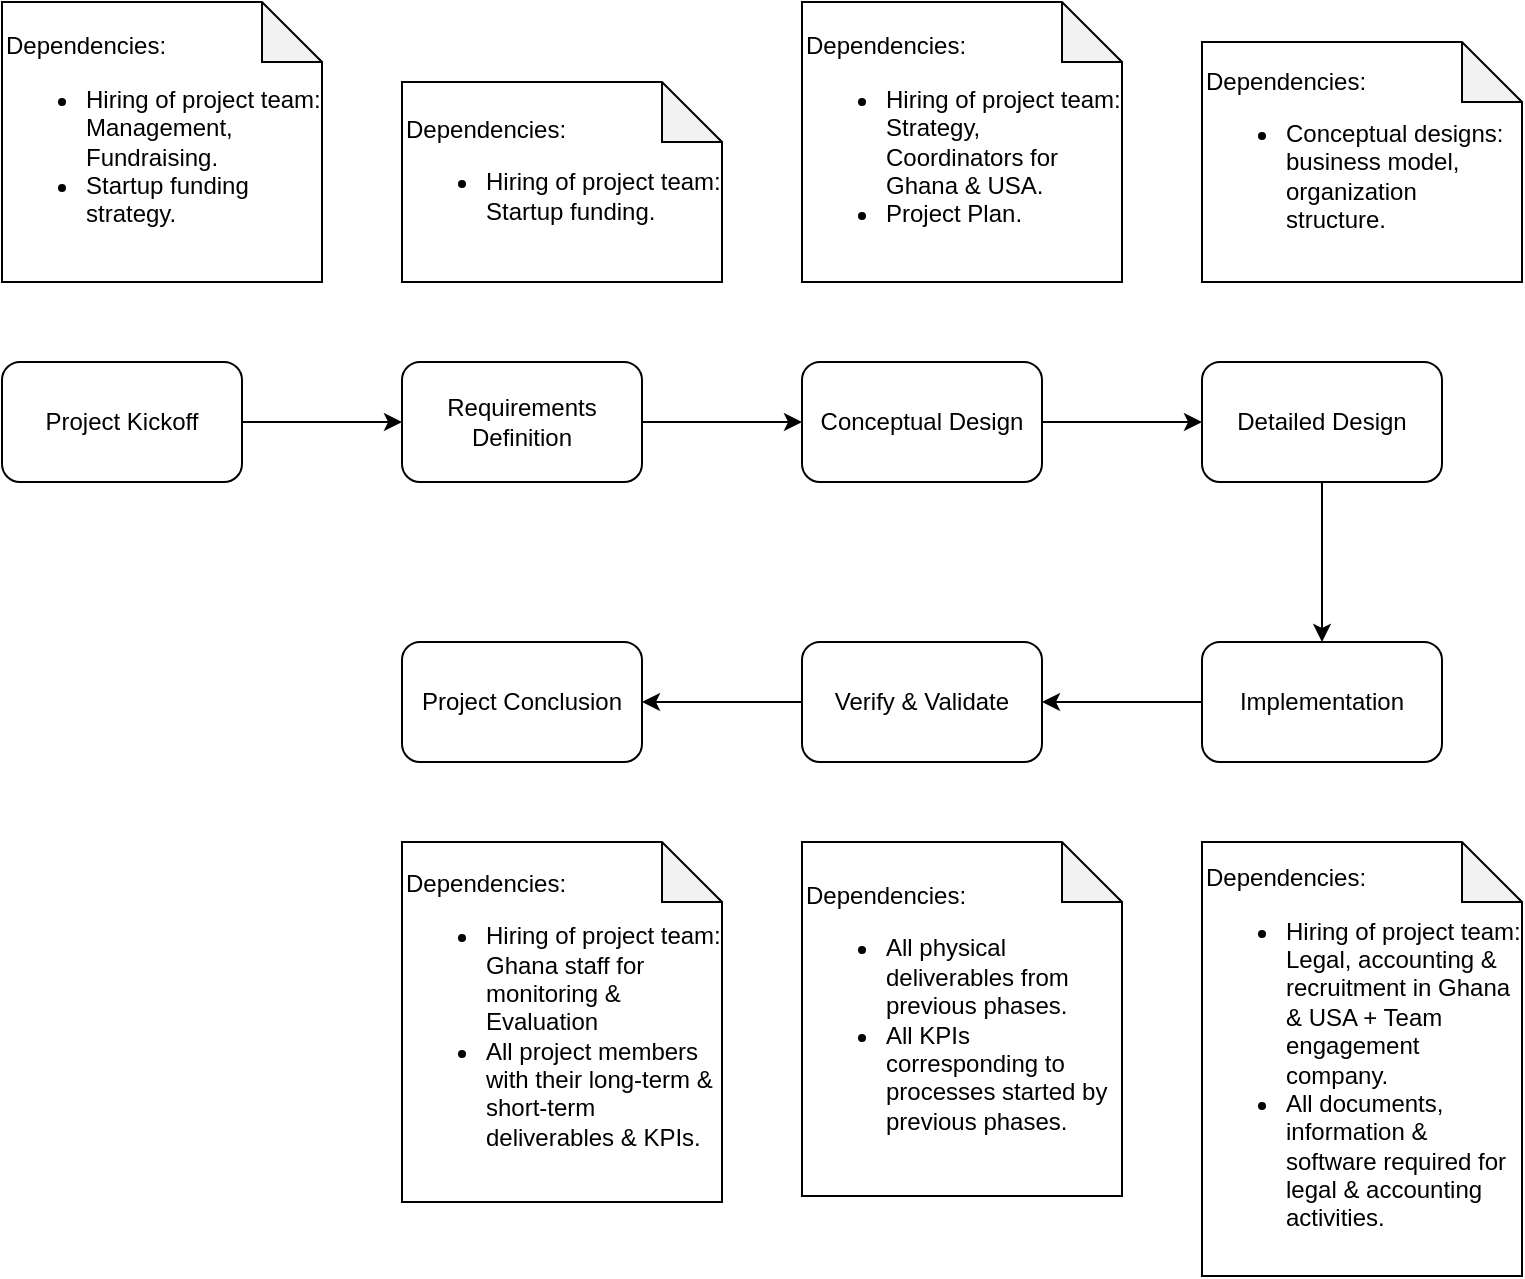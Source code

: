 <mxfile version="13.0.0" type="github">
  <diagram id="C5RBs43oDa-KdzZeNtuy" name="Page-1">
    <mxGraphModel dx="1024" dy="1569" grid="1" gridSize="10" guides="1" tooltips="1" connect="1" arrows="1" fold="1" page="1" pageScale="1" pageWidth="1169" pageHeight="827" math="0" shadow="0">
      <root>
        <mxCell id="WIyWlLk6GJQsqaUBKTNV-0" />
        <mxCell id="WIyWlLk6GJQsqaUBKTNV-1" parent="WIyWlLk6GJQsqaUBKTNV-0" />
        <mxCell id="n3JwakIq0Zq1YC6O617z-7" style="edgeStyle=orthogonalEdgeStyle;rounded=0;orthogonalLoop=1;jettySize=auto;html=1;entryX=0;entryY=0.5;entryDx=0;entryDy=0;" parent="WIyWlLk6GJQsqaUBKTNV-1" source="n3JwakIq0Zq1YC6O617z-0" target="n3JwakIq0Zq1YC6O617z-1" edge="1">
          <mxGeometry relative="1" as="geometry" />
        </mxCell>
        <mxCell id="n3JwakIq0Zq1YC6O617z-0" value="Project Kickoff" style="rounded=1;whiteSpace=wrap;html=1;" parent="WIyWlLk6GJQsqaUBKTNV-1" vertex="1">
          <mxGeometry x="200" y="40" width="120" height="60" as="geometry" />
        </mxCell>
        <mxCell id="n3JwakIq0Zq1YC6O617z-8" style="edgeStyle=orthogonalEdgeStyle;rounded=0;orthogonalLoop=1;jettySize=auto;html=1;" parent="WIyWlLk6GJQsqaUBKTNV-1" source="n3JwakIq0Zq1YC6O617z-1" target="n3JwakIq0Zq1YC6O617z-2" edge="1">
          <mxGeometry relative="1" as="geometry" />
        </mxCell>
        <mxCell id="n3JwakIq0Zq1YC6O617z-1" value="Requirements Definition" style="rounded=1;whiteSpace=wrap;html=1;" parent="WIyWlLk6GJQsqaUBKTNV-1" vertex="1">
          <mxGeometry x="400" y="40" width="120" height="60" as="geometry" />
        </mxCell>
        <mxCell id="n3JwakIq0Zq1YC6O617z-9" style="edgeStyle=orthogonalEdgeStyle;rounded=0;orthogonalLoop=1;jettySize=auto;html=1;entryX=0;entryY=0.5;entryDx=0;entryDy=0;" parent="WIyWlLk6GJQsqaUBKTNV-1" source="n3JwakIq0Zq1YC6O617z-2" target="n3JwakIq0Zq1YC6O617z-3" edge="1">
          <mxGeometry relative="1" as="geometry" />
        </mxCell>
        <mxCell id="n3JwakIq0Zq1YC6O617z-2" value="Conceptual Design" style="rounded=1;whiteSpace=wrap;html=1;" parent="WIyWlLk6GJQsqaUBKTNV-1" vertex="1">
          <mxGeometry x="600" y="40" width="120" height="60" as="geometry" />
        </mxCell>
        <mxCell id="n3JwakIq0Zq1YC6O617z-10" style="edgeStyle=orthogonalEdgeStyle;rounded=0;orthogonalLoop=1;jettySize=auto;html=1;entryX=0.5;entryY=0;entryDx=0;entryDy=0;" parent="WIyWlLk6GJQsqaUBKTNV-1" source="n3JwakIq0Zq1YC6O617z-3" target="n3JwakIq0Zq1YC6O617z-4" edge="1">
          <mxGeometry relative="1" as="geometry" />
        </mxCell>
        <mxCell id="n3JwakIq0Zq1YC6O617z-3" value="Detailed Design" style="rounded=1;whiteSpace=wrap;html=1;" parent="WIyWlLk6GJQsqaUBKTNV-1" vertex="1">
          <mxGeometry x="800" y="40" width="120" height="60" as="geometry" />
        </mxCell>
        <mxCell id="n3JwakIq0Zq1YC6O617z-11" style="edgeStyle=orthogonalEdgeStyle;rounded=0;orthogonalLoop=1;jettySize=auto;html=1;entryX=1;entryY=0.5;entryDx=0;entryDy=0;" parent="WIyWlLk6GJQsqaUBKTNV-1" source="n3JwakIq0Zq1YC6O617z-4" target="n3JwakIq0Zq1YC6O617z-5" edge="1">
          <mxGeometry relative="1" as="geometry" />
        </mxCell>
        <mxCell id="n3JwakIq0Zq1YC6O617z-4" value="Implementation&lt;span style=&quot;font-family: monospace ; font-size: 0px&quot;&gt;%3CmxGraphModel%3E%3Croot%3E%3CmxCell%20id%3D%220%22%2F%3E%3CmxCell%20id%3D%221%22%20parent%3D%220%22%2F%3E%3CmxCell%20id%3D%222%22%20value%3D%22Project%20Kickoff%22%20style%3D%22rounded%3D1%3BwhiteSpace%3Dwrap%3Bhtml%3D1%3B%22%20vertex%3D%221%22%20parent%3D%221%22%3E%3CmxGeometry%20x%3D%22200%22%20y%3D%2280%22%20width%3D%22120%22%20height%3D%2260%22%20as%3D%22geometry%22%2F%3E%3C%2FmxCell%3E%3C%2Froot%3E%3C%2FmxGraphModel%3E&lt;/span&gt;" style="rounded=1;whiteSpace=wrap;html=1;" parent="WIyWlLk6GJQsqaUBKTNV-1" vertex="1">
          <mxGeometry x="800" y="180" width="120" height="60" as="geometry" />
        </mxCell>
        <mxCell id="n3JwakIq0Zq1YC6O617z-12" style="edgeStyle=orthogonalEdgeStyle;rounded=0;orthogonalLoop=1;jettySize=auto;html=1;entryX=1;entryY=0.5;entryDx=0;entryDy=0;" parent="WIyWlLk6GJQsqaUBKTNV-1" source="n3JwakIq0Zq1YC6O617z-5" target="n3JwakIq0Zq1YC6O617z-6" edge="1">
          <mxGeometry relative="1" as="geometry" />
        </mxCell>
        <mxCell id="n3JwakIq0Zq1YC6O617z-5" value="Verify &amp;amp; Validate" style="rounded=1;whiteSpace=wrap;html=1;" parent="WIyWlLk6GJQsqaUBKTNV-1" vertex="1">
          <mxGeometry x="600" y="180" width="120" height="60" as="geometry" />
        </mxCell>
        <mxCell id="n3JwakIq0Zq1YC6O617z-6" value="Project Conclusion" style="rounded=1;whiteSpace=wrap;html=1;" parent="WIyWlLk6GJQsqaUBKTNV-1" vertex="1">
          <mxGeometry x="400" y="180" width="120" height="60" as="geometry" />
        </mxCell>
        <mxCell id="n3JwakIq0Zq1YC6O617z-14" value="Dependencies:&lt;br&gt;&lt;ul&gt;&lt;li&gt;Hiring of project team: Management, Fundraising.&lt;/li&gt;&lt;li&gt;Startup funding strategy.&lt;/li&gt;&lt;/ul&gt;" style="shape=note;whiteSpace=wrap;html=1;backgroundOutline=1;darkOpacity=0.05;align=left;" parent="WIyWlLk6GJQsqaUBKTNV-1" vertex="1">
          <mxGeometry x="200" y="-140" width="160" height="140" as="geometry" />
        </mxCell>
        <mxCell id="n3JwakIq0Zq1YC6O617z-15" value="Dependencies:&lt;br&gt;&lt;ul&gt;&lt;li&gt;Hiring of project team: Strategy, Coordinators for Ghana &amp;amp; USA.&lt;/li&gt;&lt;li&gt;Project Plan.&lt;/li&gt;&lt;/ul&gt;" style="shape=note;whiteSpace=wrap;html=1;backgroundOutline=1;darkOpacity=0.05;align=left;" parent="WIyWlLk6GJQsqaUBKTNV-1" vertex="1">
          <mxGeometry x="600" y="-140" width="160" height="140" as="geometry" />
        </mxCell>
        <mxCell id="n3JwakIq0Zq1YC6O617z-17" value="Dependencies:&lt;br&gt;&lt;ul&gt;&lt;li&gt;Hiring of project team: Startup funding.&lt;/li&gt;&lt;/ul&gt;" style="shape=note;whiteSpace=wrap;html=1;backgroundOutline=1;darkOpacity=0.05;align=left;" parent="WIyWlLk6GJQsqaUBKTNV-1" vertex="1">
          <mxGeometry x="400" y="-100" width="160" height="100" as="geometry" />
        </mxCell>
        <mxCell id="n3JwakIq0Zq1YC6O617z-18" value="Dependencies:&lt;br&gt;&lt;ul&gt;&lt;li&gt;&lt;span&gt;Conceptual designs: business model, organization structure.&lt;/span&gt;&lt;br&gt;&lt;/li&gt;&lt;/ul&gt;" style="shape=note;whiteSpace=wrap;html=1;backgroundOutline=1;darkOpacity=0.05;align=left;" parent="WIyWlLk6GJQsqaUBKTNV-1" vertex="1">
          <mxGeometry x="800" y="-120" width="160" height="120" as="geometry" />
        </mxCell>
        <mxCell id="n3JwakIq0Zq1YC6O617z-19" value="Dependencies:&lt;br&gt;&lt;ul&gt;&lt;li&gt;Hiring of project team: Legal, accounting &amp;amp; recruitment in Ghana &amp;amp; USA + Team engagement company.&lt;/li&gt;&lt;li&gt;All documents, information &amp;amp; software required for legal &amp;amp; accounting activities.&lt;/li&gt;&lt;/ul&gt;" style="shape=note;whiteSpace=wrap;html=1;backgroundOutline=1;darkOpacity=0.05;align=left;" parent="WIyWlLk6GJQsqaUBKTNV-1" vertex="1">
          <mxGeometry x="800" y="280" width="160" height="217" as="geometry" />
        </mxCell>
        <mxCell id="n3JwakIq0Zq1YC6O617z-20" value="Dependencies:&lt;br&gt;&lt;ul&gt;&lt;li&gt;&lt;span&gt;All physical deliverables from previous phases.&lt;/span&gt;&lt;br&gt;&lt;/li&gt;&lt;li&gt;All KPIs corresponding to processes started by previous phases.&lt;/li&gt;&lt;/ul&gt;" style="shape=note;whiteSpace=wrap;html=1;backgroundOutline=1;darkOpacity=0.05;align=left;" parent="WIyWlLk6GJQsqaUBKTNV-1" vertex="1">
          <mxGeometry x="600" y="280" width="160" height="177" as="geometry" />
        </mxCell>
        <mxCell id="n3JwakIq0Zq1YC6O617z-21" value="Dependencies:&lt;br&gt;&lt;ul&gt;&lt;li&gt;Hiring of project team: Ghana staff for monitoring &amp;amp; Evaluation&lt;/li&gt;&lt;li&gt;All project members with their long-term &amp;amp; short-term deliverables &amp;amp; KPIs.&lt;/li&gt;&lt;/ul&gt;" style="shape=note;whiteSpace=wrap;html=1;backgroundOutline=1;darkOpacity=0.05;align=left;" parent="WIyWlLk6GJQsqaUBKTNV-1" vertex="1">
          <mxGeometry x="400" y="280" width="160" height="180" as="geometry" />
        </mxCell>
      </root>
    </mxGraphModel>
  </diagram>
</mxfile>
